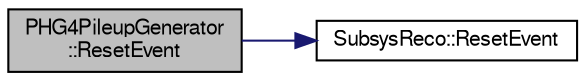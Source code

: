digraph "PHG4PileupGenerator::ResetEvent"
{
  bgcolor="transparent";
  edge [fontname="FreeSans",fontsize="10",labelfontname="FreeSans",labelfontsize="10"];
  node [fontname="FreeSans",fontsize="10",shape=record];
  rankdir="LR";
  Node1 [label="PHG4PileupGenerator\l::ResetEvent",height=0.2,width=0.4,color="black", fillcolor="grey75", style="filled" fontcolor="black"];
  Node1 -> Node2 [color="midnightblue",fontsize="10",style="solid",fontname="FreeSans"];
  Node2 [label="SubsysReco::ResetEvent",height=0.2,width=0.4,color="black",URL="$d0/d32/classSubsysReco.html#ac28cddf33e4bfb2c63b5dfbe9d21c9bd",tooltip="Clean up after each event. "];
}
